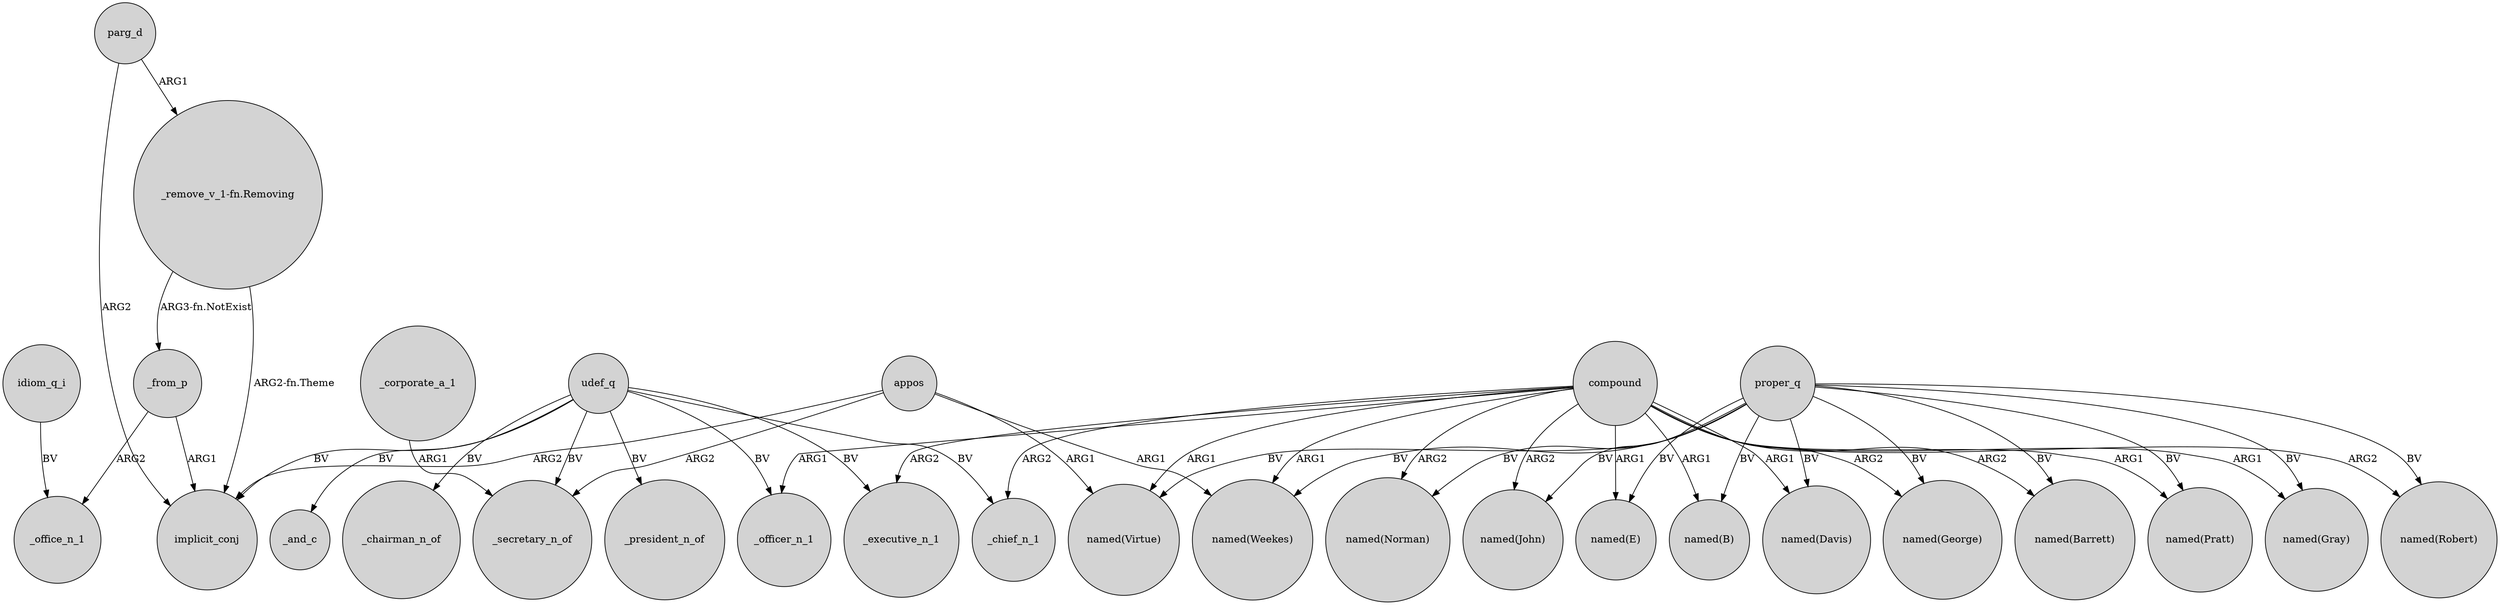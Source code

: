 digraph {
	node [shape=circle style=filled]
	compound -> "named(John)" [label=ARG2]
	parg_d -> implicit_conj [label=ARG2]
	compound -> "named(Barrett)" [label=ARG2]
	"_remove_v_1-fn.Removing" -> _from_p [label="ARG3-fn.NotExist"]
	udef_q -> _secretary_n_of [label=BV]
	compound -> "named(Pratt)" [label=ARG1]
	_corporate_a_1 -> _secretary_n_of [label=ARG1]
	appos -> _secretary_n_of [label=ARG2]
	appos -> "named(Weekes)" [label=ARG1]
	compound -> "named(Gray)" [label=ARG1]
	udef_q -> _executive_n_1 [label=BV]
	proper_q -> "named(Norman)" [label=BV]
	compound -> "named(Robert)" [label=ARG2]
	proper_q -> "named(Barrett)" [label=BV]
	_from_p -> _office_n_1 [label=ARG2]
	idiom_q_i -> _office_n_1 [label=BV]
	compound -> "named(George)" [label=ARG2]
	appos -> implicit_conj [label=ARG2]
	proper_q -> "named(Virtue)" [label=BV]
	proper_q -> "named(B)" [label=BV]
	proper_q -> "named(E)" [label=BV]
	udef_q -> implicit_conj [label=BV]
	udef_q -> _chairman_n_of [label=BV]
	compound -> "named(Weekes)" [label=ARG1]
	parg_d -> "_remove_v_1-fn.Removing" [label=ARG1]
	proper_q -> "named(Davis)" [label=BV]
	compound -> _officer_n_1 [label=ARG1]
	compound -> _chief_n_1 [label=ARG2]
	compound -> "named(Virtue)" [label=ARG1]
	proper_q -> "named(Weekes)" [label=BV]
	udef_q -> _president_n_of [label=BV]
	udef_q -> _chief_n_1 [label=BV]
	proper_q -> "named(Robert)" [label=BV]
	compound -> "named(Norman)" [label=ARG2]
	compound -> "named(Davis)" [label=ARG1]
	udef_q -> _officer_n_1 [label=BV]
	proper_q -> "named(George)" [label=BV]
	appos -> "named(Virtue)" [label=ARG1]
	compound -> "named(B)" [label=ARG1]
	_from_p -> implicit_conj [label=ARG1]
	proper_q -> "named(Pratt)" [label=BV]
	proper_q -> "named(Gray)" [label=BV]
	compound -> "named(E)" [label=ARG1]
	udef_q -> _and_c [label=BV]
	proper_q -> "named(John)" [label=BV]
	compound -> _executive_n_1 [label=ARG2]
	"_remove_v_1-fn.Removing" -> implicit_conj [label="ARG2-fn.Theme"]
}
